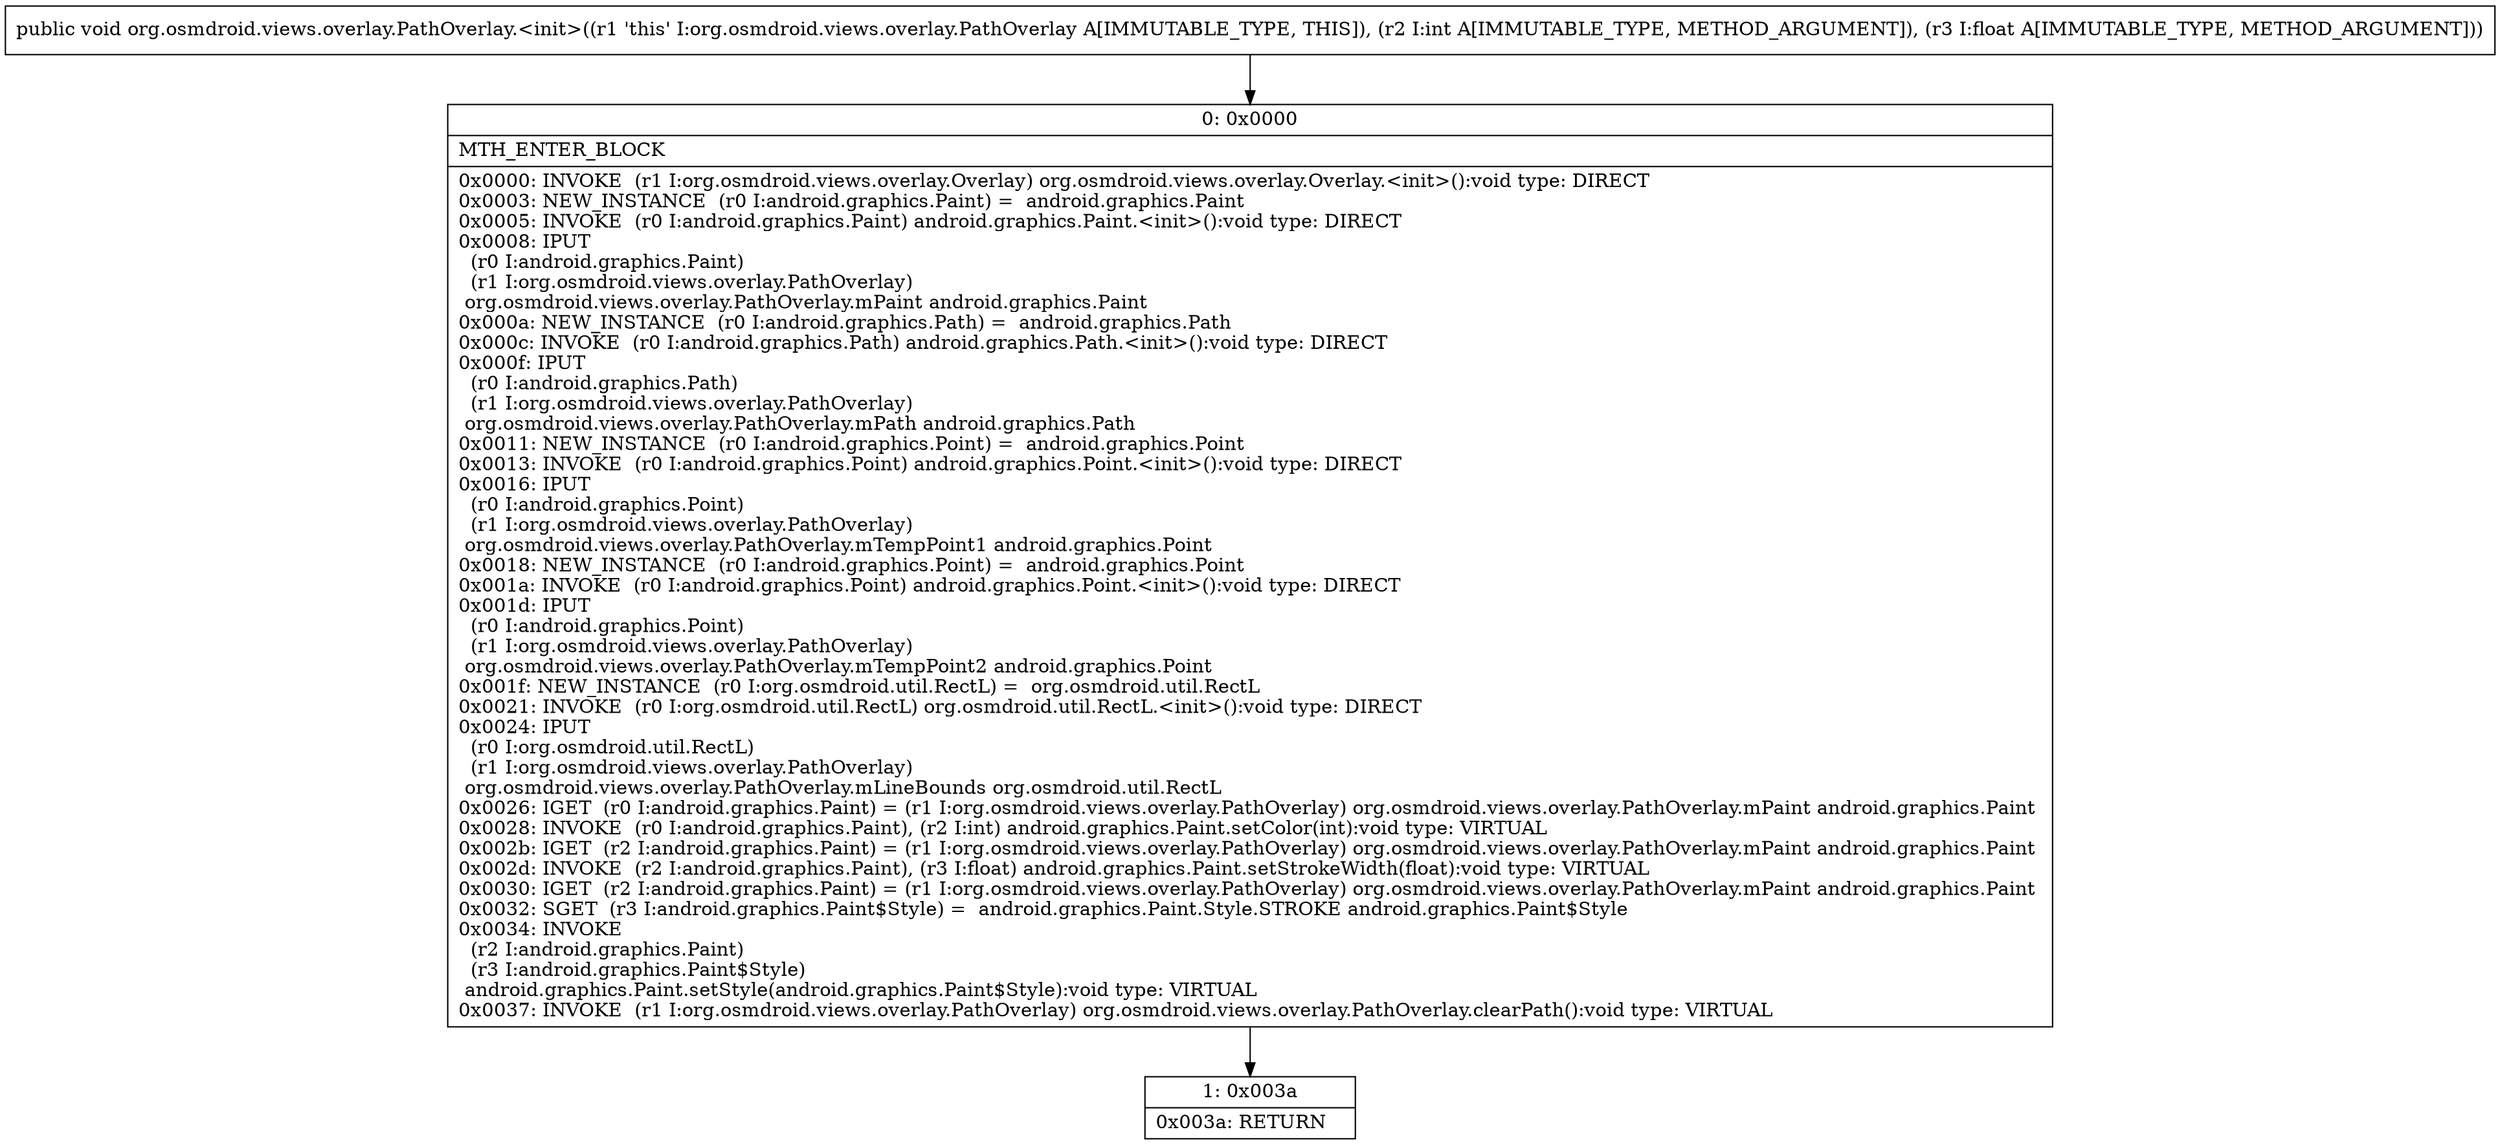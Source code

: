 digraph "CFG fororg.osmdroid.views.overlay.PathOverlay.\<init\>(IF)V" {
Node_0 [shape=record,label="{0\:\ 0x0000|MTH_ENTER_BLOCK\l|0x0000: INVOKE  (r1 I:org.osmdroid.views.overlay.Overlay) org.osmdroid.views.overlay.Overlay.\<init\>():void type: DIRECT \l0x0003: NEW_INSTANCE  (r0 I:android.graphics.Paint) =  android.graphics.Paint \l0x0005: INVOKE  (r0 I:android.graphics.Paint) android.graphics.Paint.\<init\>():void type: DIRECT \l0x0008: IPUT  \l  (r0 I:android.graphics.Paint)\l  (r1 I:org.osmdroid.views.overlay.PathOverlay)\l org.osmdroid.views.overlay.PathOverlay.mPaint android.graphics.Paint \l0x000a: NEW_INSTANCE  (r0 I:android.graphics.Path) =  android.graphics.Path \l0x000c: INVOKE  (r0 I:android.graphics.Path) android.graphics.Path.\<init\>():void type: DIRECT \l0x000f: IPUT  \l  (r0 I:android.graphics.Path)\l  (r1 I:org.osmdroid.views.overlay.PathOverlay)\l org.osmdroid.views.overlay.PathOverlay.mPath android.graphics.Path \l0x0011: NEW_INSTANCE  (r0 I:android.graphics.Point) =  android.graphics.Point \l0x0013: INVOKE  (r0 I:android.graphics.Point) android.graphics.Point.\<init\>():void type: DIRECT \l0x0016: IPUT  \l  (r0 I:android.graphics.Point)\l  (r1 I:org.osmdroid.views.overlay.PathOverlay)\l org.osmdroid.views.overlay.PathOverlay.mTempPoint1 android.graphics.Point \l0x0018: NEW_INSTANCE  (r0 I:android.graphics.Point) =  android.graphics.Point \l0x001a: INVOKE  (r0 I:android.graphics.Point) android.graphics.Point.\<init\>():void type: DIRECT \l0x001d: IPUT  \l  (r0 I:android.graphics.Point)\l  (r1 I:org.osmdroid.views.overlay.PathOverlay)\l org.osmdroid.views.overlay.PathOverlay.mTempPoint2 android.graphics.Point \l0x001f: NEW_INSTANCE  (r0 I:org.osmdroid.util.RectL) =  org.osmdroid.util.RectL \l0x0021: INVOKE  (r0 I:org.osmdroid.util.RectL) org.osmdroid.util.RectL.\<init\>():void type: DIRECT \l0x0024: IPUT  \l  (r0 I:org.osmdroid.util.RectL)\l  (r1 I:org.osmdroid.views.overlay.PathOverlay)\l org.osmdroid.views.overlay.PathOverlay.mLineBounds org.osmdroid.util.RectL \l0x0026: IGET  (r0 I:android.graphics.Paint) = (r1 I:org.osmdroid.views.overlay.PathOverlay) org.osmdroid.views.overlay.PathOverlay.mPaint android.graphics.Paint \l0x0028: INVOKE  (r0 I:android.graphics.Paint), (r2 I:int) android.graphics.Paint.setColor(int):void type: VIRTUAL \l0x002b: IGET  (r2 I:android.graphics.Paint) = (r1 I:org.osmdroid.views.overlay.PathOverlay) org.osmdroid.views.overlay.PathOverlay.mPaint android.graphics.Paint \l0x002d: INVOKE  (r2 I:android.graphics.Paint), (r3 I:float) android.graphics.Paint.setStrokeWidth(float):void type: VIRTUAL \l0x0030: IGET  (r2 I:android.graphics.Paint) = (r1 I:org.osmdroid.views.overlay.PathOverlay) org.osmdroid.views.overlay.PathOverlay.mPaint android.graphics.Paint \l0x0032: SGET  (r3 I:android.graphics.Paint$Style) =  android.graphics.Paint.Style.STROKE android.graphics.Paint$Style \l0x0034: INVOKE  \l  (r2 I:android.graphics.Paint)\l  (r3 I:android.graphics.Paint$Style)\l android.graphics.Paint.setStyle(android.graphics.Paint$Style):void type: VIRTUAL \l0x0037: INVOKE  (r1 I:org.osmdroid.views.overlay.PathOverlay) org.osmdroid.views.overlay.PathOverlay.clearPath():void type: VIRTUAL \l}"];
Node_1 [shape=record,label="{1\:\ 0x003a|0x003a: RETURN   \l}"];
MethodNode[shape=record,label="{public void org.osmdroid.views.overlay.PathOverlay.\<init\>((r1 'this' I:org.osmdroid.views.overlay.PathOverlay A[IMMUTABLE_TYPE, THIS]), (r2 I:int A[IMMUTABLE_TYPE, METHOD_ARGUMENT]), (r3 I:float A[IMMUTABLE_TYPE, METHOD_ARGUMENT])) }"];
MethodNode -> Node_0;
Node_0 -> Node_1;
}

